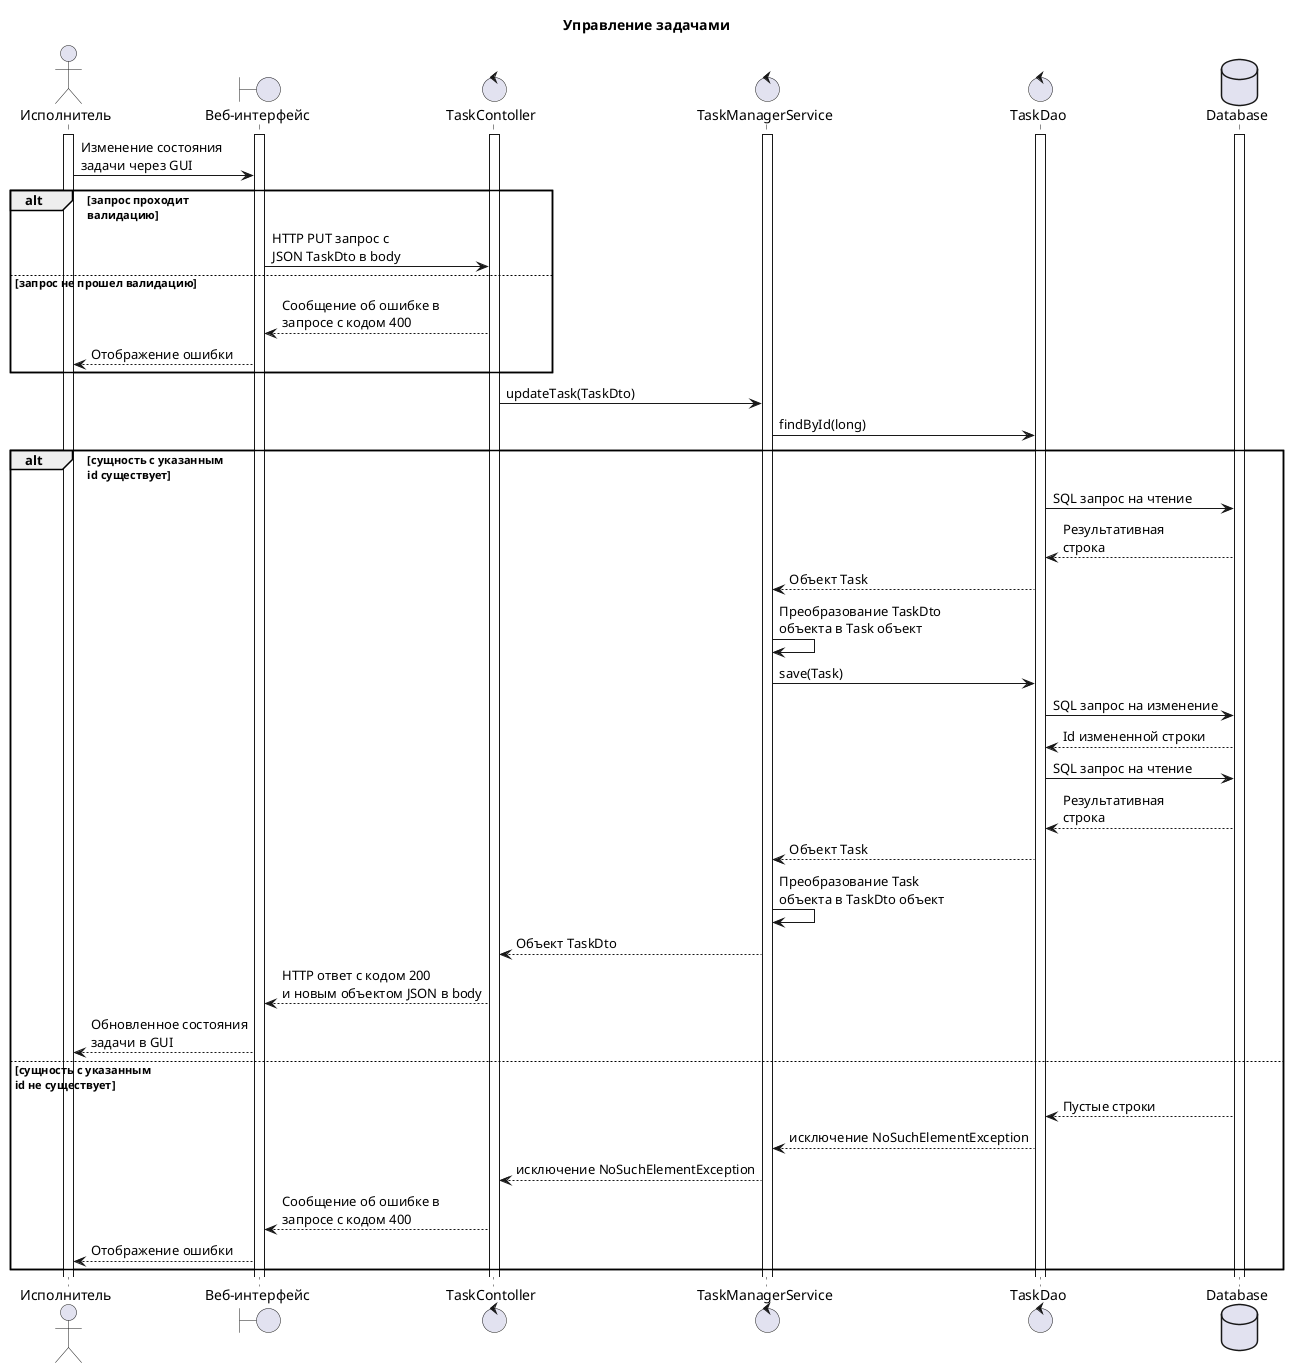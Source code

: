 @startuml sequence
title Управление задачами

actor Исполнитель as exec
boundary "Веб-интерфейс" as site
control TaskContoller as tcont
control TaskManagerService as tmserv
control TaskDao as tdao
database Database as db

activate exec
activate site
activate db
activate tcont
activate tmserv
activate tdao
exec -> site : Изменение состояния\nзадачи через GUI

alt запрос проходит\nвалидацию
site -> tcont : HTTP PUT запрос с\nJSON TaskDto в body
else запрос не прошел валидацию
site <-- tcont : Сообщение об ошибке в\nзапросе с кодом 400
exec <-- site : Отображение ошибки
end
tcont -> tmserv : updateTask(TaskDto)
tmserv -> tdao : findById(long)

alt сущность с указанным\nid существует
tdao -> db : SQL запрос на чтение
tdao <-- db : Результативная\nстрока
tmserv <-- tdao : Объект Task
tmserv -> tmserv : Преобразование TaskDto\nобъекта в Task объект
tmserv -> tdao : save(Task)
tdao -> db : SQL запрос на изменение
tdao <-- db : Id измененной строки
tdao -> db : SQL запрос на чтение
tdao <-- db : Результативная\nстрока
tmserv <-- tdao : Объект Task
tmserv -> tmserv : Преобразование Task\nобъекта в TaskDto объект
tcont <-- tmserv : Объект TaskDto
site <-- tcont : HTTP ответ с кодом 200\nи новым объектом JSON в body
exec <-- site : Обновленное состояния\nзадачи в GUI
else сущность с указанным\nid не существует
tdao <-- db : Пустые строки
tmserv <-- tdao : исключение NoSuchElementException
tcont <-- tmserv : исключение NoSuchElementException
site <-- tcont : Сообщение об ошибке в\nзапросе с кодом 400
exec <-- site : Отображение ошибки
end

@enduml